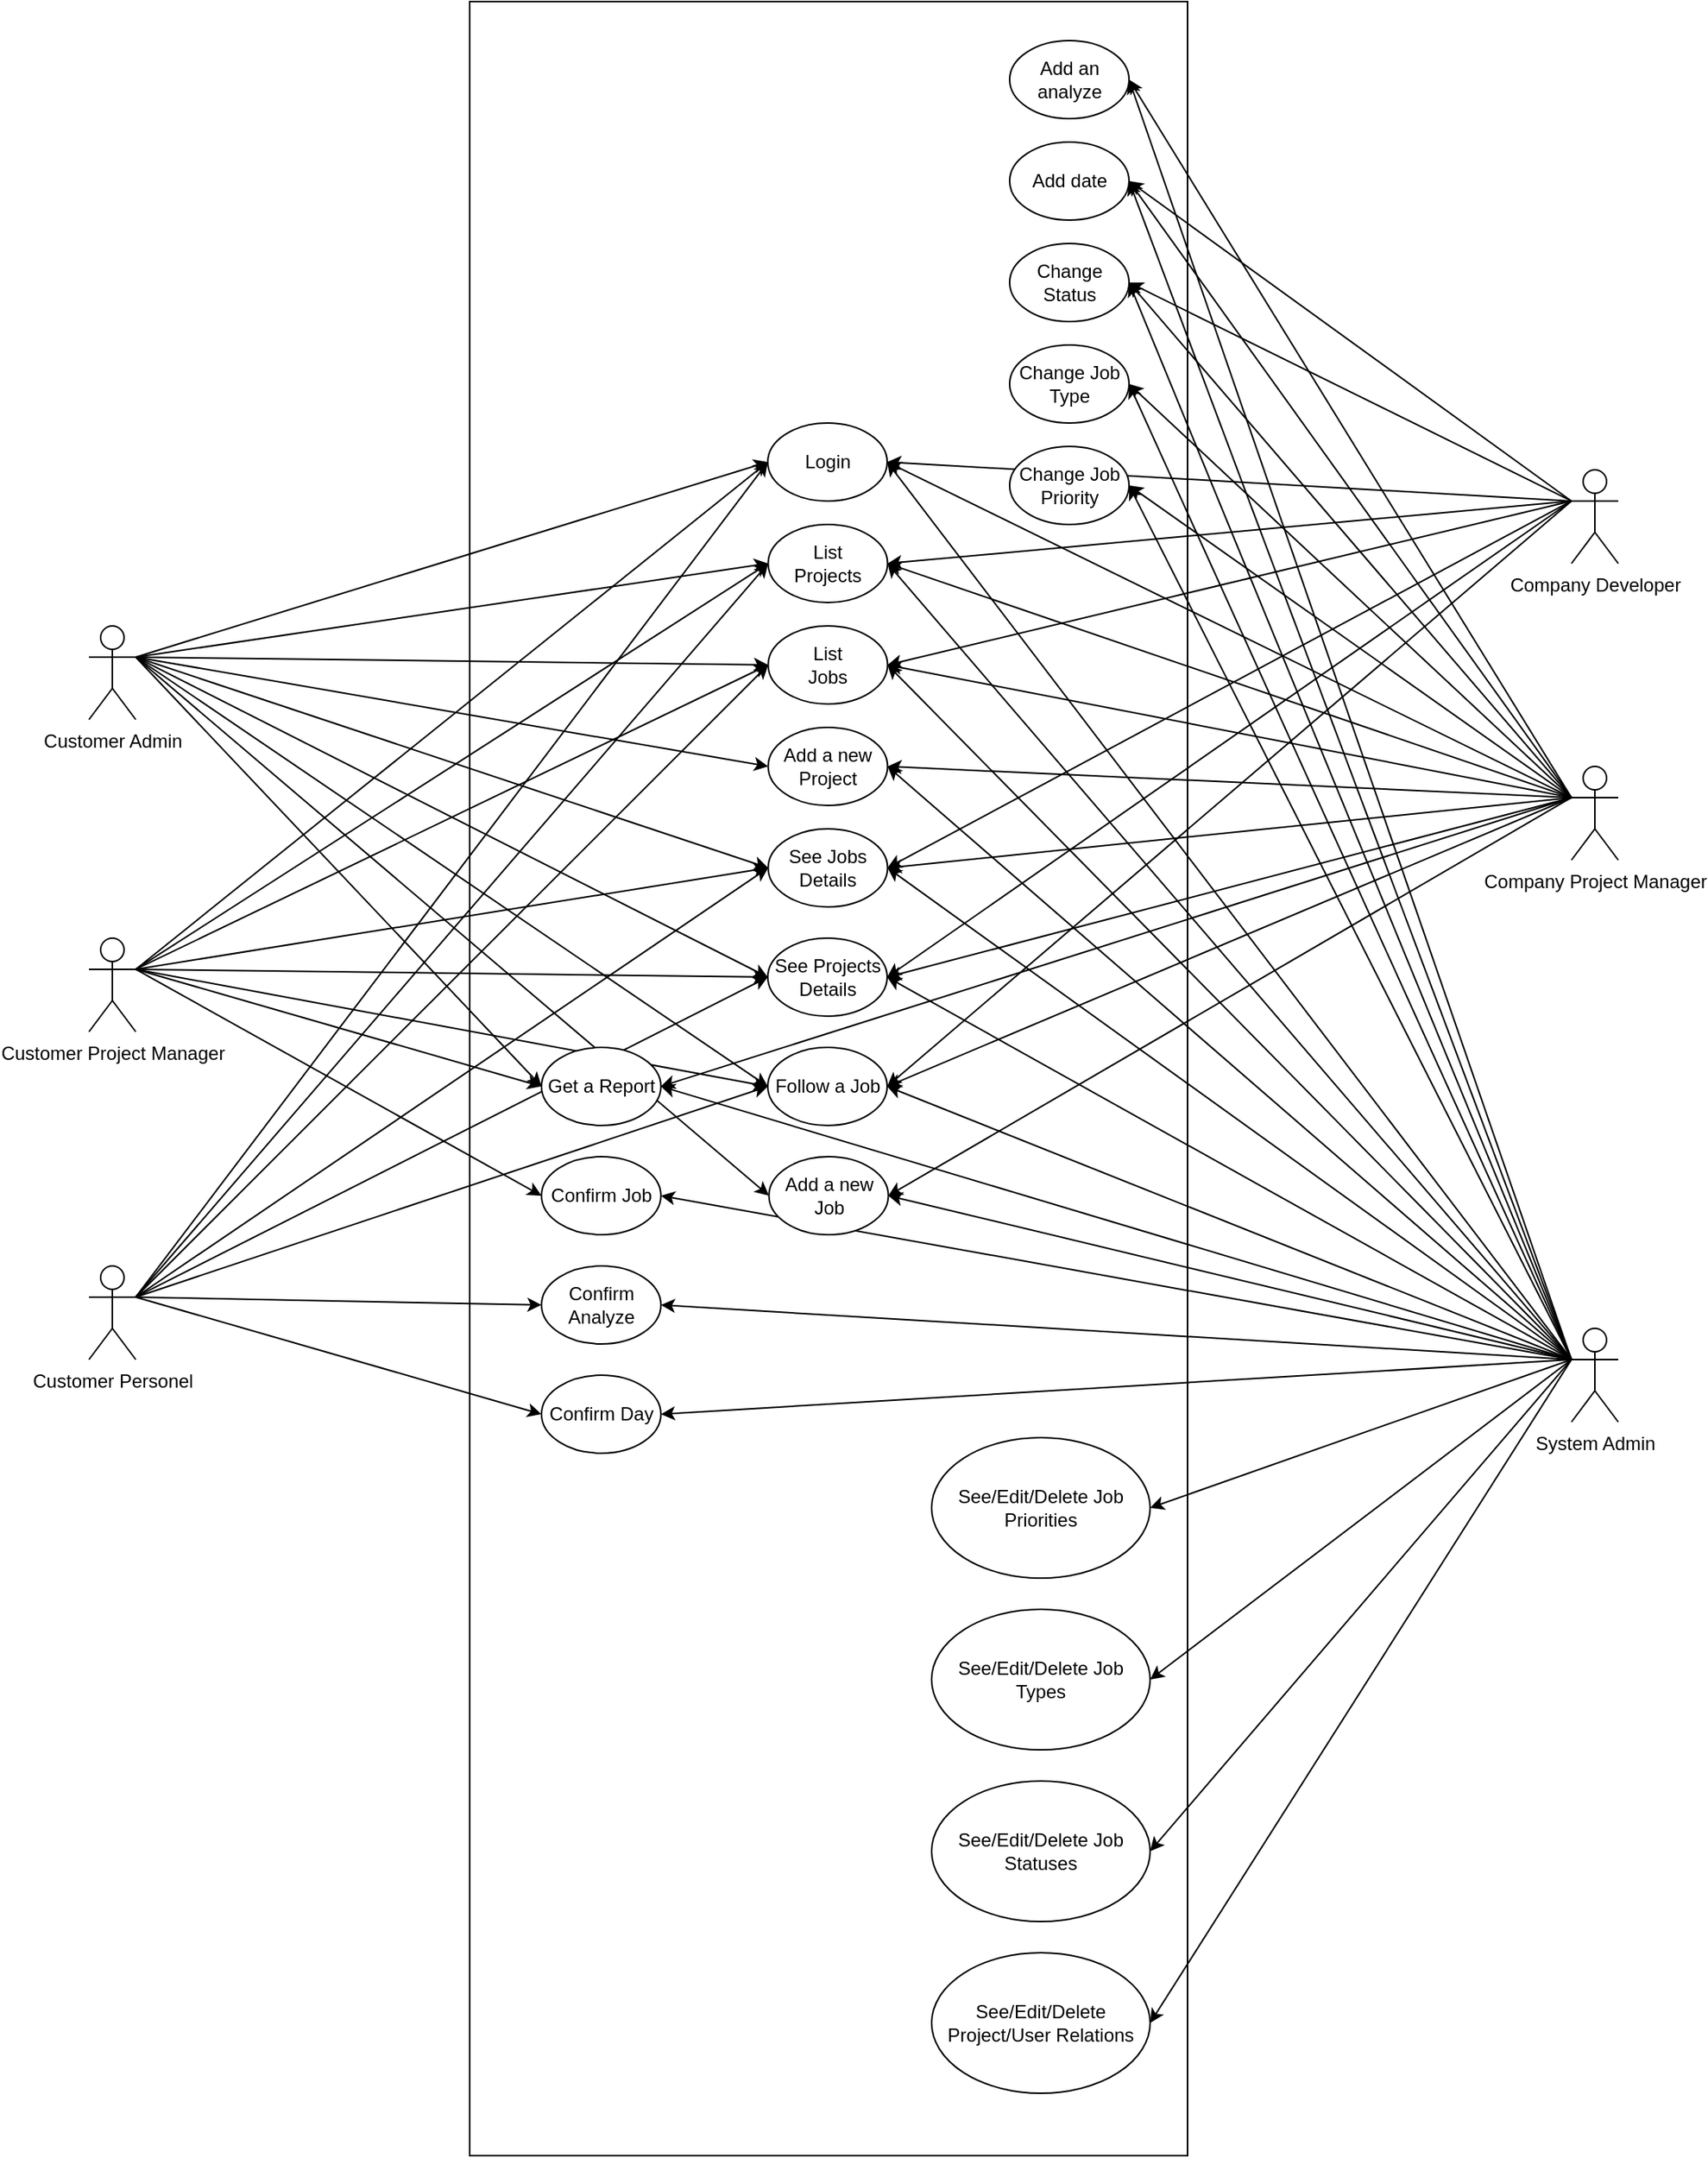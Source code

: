 <mxfile version="20.5.3" type="github">
  <diagram id="w45ohGnBDy_Xerp7tvFx" name="Sayfa -1">
    <mxGraphModel dx="3197" dy="1457" grid="1" gridSize="10" guides="1" tooltips="1" connect="1" arrows="1" fold="1" page="1" pageScale="1" pageWidth="827" pageHeight="1169" math="0" shadow="0">
      <root>
        <mxCell id="0" />
        <mxCell id="1" parent="0" />
        <mxCell id="-uSJNEWJtSA9gPbqnGtd-9" value="" style="rounded=0;whiteSpace=wrap;html=1;" vertex="1" parent="1">
          <mxGeometry x="184" y="110" width="460" height="1380" as="geometry" />
        </mxCell>
        <mxCell id="-uSJNEWJtSA9gPbqnGtd-86" style="edgeStyle=none;shape=connector;rounded=0;orthogonalLoop=1;jettySize=auto;html=1;exitX=1;exitY=0.333;exitDx=0;exitDy=0;exitPerimeter=0;entryX=0;entryY=0.5;entryDx=0;entryDy=0;labelBackgroundColor=default;strokeColor=default;fontFamily=Helvetica;fontSize=11;fontColor=default;endArrow=classic;" edge="1" parent="1" source="-uSJNEWJtSA9gPbqnGtd-1" target="-uSJNEWJtSA9gPbqnGtd-18">
          <mxGeometry relative="1" as="geometry" />
        </mxCell>
        <mxCell id="-uSJNEWJtSA9gPbqnGtd-87" style="edgeStyle=none;shape=connector;rounded=0;orthogonalLoop=1;jettySize=auto;html=1;exitX=1;exitY=0.333;exitDx=0;exitDy=0;exitPerimeter=0;entryX=0;entryY=0.5;entryDx=0;entryDy=0;labelBackgroundColor=default;strokeColor=default;fontFamily=Helvetica;fontSize=11;fontColor=default;endArrow=classic;" edge="1" parent="1" source="-uSJNEWJtSA9gPbqnGtd-1" target="-uSJNEWJtSA9gPbqnGtd-19">
          <mxGeometry relative="1" as="geometry" />
        </mxCell>
        <mxCell id="-uSJNEWJtSA9gPbqnGtd-88" style="edgeStyle=none;shape=connector;rounded=0;orthogonalLoop=1;jettySize=auto;html=1;exitX=1;exitY=0.333;exitDx=0;exitDy=0;exitPerimeter=0;entryX=0;entryY=0.5;entryDx=0;entryDy=0;labelBackgroundColor=default;strokeColor=default;fontFamily=Helvetica;fontSize=11;fontColor=default;endArrow=classic;" edge="1" parent="1" source="-uSJNEWJtSA9gPbqnGtd-1" target="-uSJNEWJtSA9gPbqnGtd-10">
          <mxGeometry relative="1" as="geometry" />
        </mxCell>
        <mxCell id="-uSJNEWJtSA9gPbqnGtd-89" style="edgeStyle=none;shape=connector;rounded=0;orthogonalLoop=1;jettySize=auto;html=1;exitX=1;exitY=0.333;exitDx=0;exitDy=0;exitPerimeter=0;entryX=0;entryY=0.5;entryDx=0;entryDy=0;labelBackgroundColor=default;strokeColor=default;fontFamily=Helvetica;fontSize=11;fontColor=default;endArrow=classic;" edge="1" parent="1" source="-uSJNEWJtSA9gPbqnGtd-1" target="-uSJNEWJtSA9gPbqnGtd-11">
          <mxGeometry relative="1" as="geometry" />
        </mxCell>
        <mxCell id="-uSJNEWJtSA9gPbqnGtd-90" style="edgeStyle=none;shape=connector;rounded=0;orthogonalLoop=1;jettySize=auto;html=1;exitX=1;exitY=0.333;exitDx=0;exitDy=0;exitPerimeter=0;entryX=0;entryY=0.5;entryDx=0;entryDy=0;labelBackgroundColor=default;strokeColor=default;fontFamily=Helvetica;fontSize=11;fontColor=default;endArrow=classic;" edge="1" parent="1" source="-uSJNEWJtSA9gPbqnGtd-1" target="-uSJNEWJtSA9gPbqnGtd-12">
          <mxGeometry relative="1" as="geometry" />
        </mxCell>
        <mxCell id="-uSJNEWJtSA9gPbqnGtd-91" style="edgeStyle=none;shape=connector;rounded=0;orthogonalLoop=1;jettySize=auto;html=1;exitX=1;exitY=0.333;exitDx=0;exitDy=0;exitPerimeter=0;entryX=0;entryY=0.5;entryDx=0;entryDy=0;labelBackgroundColor=default;strokeColor=default;fontFamily=Helvetica;fontSize=11;fontColor=default;endArrow=classic;" edge="1" parent="1" source="-uSJNEWJtSA9gPbqnGtd-1" target="-uSJNEWJtSA9gPbqnGtd-16">
          <mxGeometry relative="1" as="geometry" />
        </mxCell>
        <mxCell id="-uSJNEWJtSA9gPbqnGtd-92" style="edgeStyle=none;shape=connector;rounded=0;orthogonalLoop=1;jettySize=auto;html=1;exitX=1;exitY=0.333;exitDx=0;exitDy=0;exitPerimeter=0;entryX=0;entryY=0.5;entryDx=0;entryDy=0;labelBackgroundColor=default;strokeColor=default;fontFamily=Helvetica;fontSize=11;fontColor=default;endArrow=classic;" edge="1" parent="1" source="-uSJNEWJtSA9gPbqnGtd-1" target="-uSJNEWJtSA9gPbqnGtd-23">
          <mxGeometry relative="1" as="geometry" />
        </mxCell>
        <mxCell id="-uSJNEWJtSA9gPbqnGtd-93" style="edgeStyle=none;shape=connector;rounded=0;orthogonalLoop=1;jettySize=auto;html=1;exitX=1;exitY=0.333;exitDx=0;exitDy=0;exitPerimeter=0;entryX=0;entryY=0.5;entryDx=0;entryDy=0;labelBackgroundColor=default;strokeColor=default;fontFamily=Helvetica;fontSize=11;fontColor=default;endArrow=classic;" edge="1" parent="1" source="-uSJNEWJtSA9gPbqnGtd-1" target="-uSJNEWJtSA9gPbqnGtd-26">
          <mxGeometry relative="1" as="geometry" />
        </mxCell>
        <mxCell id="-uSJNEWJtSA9gPbqnGtd-1" value="Customer Personel" style="shape=umlActor;verticalLabelPosition=bottom;verticalAlign=top;html=1;outlineConnect=0;" vertex="1" parent="1">
          <mxGeometry x="-60" y="920" width="30" height="60" as="geometry" />
        </mxCell>
        <mxCell id="-uSJNEWJtSA9gPbqnGtd-78" style="edgeStyle=none;shape=connector;rounded=0;orthogonalLoop=1;jettySize=auto;html=1;exitX=1;exitY=0.333;exitDx=0;exitDy=0;exitPerimeter=0;entryX=0;entryY=0.5;entryDx=0;entryDy=0;labelBackgroundColor=default;strokeColor=default;fontFamily=Helvetica;fontSize=11;fontColor=default;endArrow=classic;" edge="1" parent="1" source="-uSJNEWJtSA9gPbqnGtd-2" target="-uSJNEWJtSA9gPbqnGtd-24">
          <mxGeometry relative="1" as="geometry" />
        </mxCell>
        <mxCell id="-uSJNEWJtSA9gPbqnGtd-79" style="edgeStyle=none;shape=connector;rounded=0;orthogonalLoop=1;jettySize=auto;html=1;exitX=1;exitY=0.333;exitDx=0;exitDy=0;exitPerimeter=0;entryX=0;entryY=0.5;entryDx=0;entryDy=0;labelBackgroundColor=default;strokeColor=default;fontFamily=Helvetica;fontSize=11;fontColor=default;endArrow=classic;" edge="1" parent="1" source="-uSJNEWJtSA9gPbqnGtd-2" target="-uSJNEWJtSA9gPbqnGtd-17">
          <mxGeometry relative="1" as="geometry" />
        </mxCell>
        <mxCell id="-uSJNEWJtSA9gPbqnGtd-80" style="edgeStyle=none;shape=connector;rounded=0;orthogonalLoop=1;jettySize=auto;html=1;exitX=1;exitY=0.333;exitDx=0;exitDy=0;exitPerimeter=0;entryX=0;entryY=0.5;entryDx=0;entryDy=0;labelBackgroundColor=default;strokeColor=default;fontFamily=Helvetica;fontSize=11;fontColor=default;endArrow=classic;" edge="1" parent="1" source="-uSJNEWJtSA9gPbqnGtd-2" target="-uSJNEWJtSA9gPbqnGtd-10">
          <mxGeometry relative="1" as="geometry" />
        </mxCell>
        <mxCell id="-uSJNEWJtSA9gPbqnGtd-81" style="edgeStyle=none;shape=connector;rounded=0;orthogonalLoop=1;jettySize=auto;html=1;exitX=1;exitY=0.333;exitDx=0;exitDy=0;exitPerimeter=0;entryX=0;entryY=0.5;entryDx=0;entryDy=0;labelBackgroundColor=default;strokeColor=default;fontFamily=Helvetica;fontSize=11;fontColor=default;endArrow=classic;" edge="1" parent="1" source="-uSJNEWJtSA9gPbqnGtd-2" target="-uSJNEWJtSA9gPbqnGtd-11">
          <mxGeometry relative="1" as="geometry" />
        </mxCell>
        <mxCell id="-uSJNEWJtSA9gPbqnGtd-82" style="edgeStyle=none;shape=connector;rounded=0;orthogonalLoop=1;jettySize=auto;html=1;exitX=1;exitY=0.333;exitDx=0;exitDy=0;exitPerimeter=0;entryX=0;entryY=0.5;entryDx=0;entryDy=0;labelBackgroundColor=default;strokeColor=default;fontFamily=Helvetica;fontSize=11;fontColor=default;endArrow=classic;" edge="1" parent="1" source="-uSJNEWJtSA9gPbqnGtd-2" target="-uSJNEWJtSA9gPbqnGtd-12">
          <mxGeometry relative="1" as="geometry" />
        </mxCell>
        <mxCell id="-uSJNEWJtSA9gPbqnGtd-83" style="edgeStyle=none;shape=connector;rounded=0;orthogonalLoop=1;jettySize=auto;html=1;exitX=1;exitY=0.333;exitDx=0;exitDy=0;exitPerimeter=0;entryX=0;entryY=0.5;entryDx=0;entryDy=0;labelBackgroundColor=default;strokeColor=default;fontFamily=Helvetica;fontSize=11;fontColor=default;endArrow=classic;" edge="1" parent="1" source="-uSJNEWJtSA9gPbqnGtd-2" target="-uSJNEWJtSA9gPbqnGtd-16">
          <mxGeometry relative="1" as="geometry" />
        </mxCell>
        <mxCell id="-uSJNEWJtSA9gPbqnGtd-84" style="edgeStyle=none;shape=connector;rounded=0;orthogonalLoop=1;jettySize=auto;html=1;exitX=1;exitY=0.333;exitDx=0;exitDy=0;exitPerimeter=0;entryX=0;entryY=0.5;entryDx=0;entryDy=0;labelBackgroundColor=default;strokeColor=default;fontFamily=Helvetica;fontSize=11;fontColor=default;endArrow=classic;" edge="1" parent="1" source="-uSJNEWJtSA9gPbqnGtd-2" target="-uSJNEWJtSA9gPbqnGtd-23">
          <mxGeometry relative="1" as="geometry" />
        </mxCell>
        <mxCell id="-uSJNEWJtSA9gPbqnGtd-85" style="edgeStyle=none;shape=connector;rounded=0;orthogonalLoop=1;jettySize=auto;html=1;exitX=1;exitY=0.333;exitDx=0;exitDy=0;exitPerimeter=0;entryX=0;entryY=0.5;entryDx=0;entryDy=0;labelBackgroundColor=default;strokeColor=default;fontFamily=Helvetica;fontSize=11;fontColor=default;endArrow=classic;" edge="1" parent="1" source="-uSJNEWJtSA9gPbqnGtd-2" target="-uSJNEWJtSA9gPbqnGtd-26">
          <mxGeometry relative="1" as="geometry" />
        </mxCell>
        <mxCell id="-uSJNEWJtSA9gPbqnGtd-2" value="Customer Project Manager" style="shape=umlActor;verticalLabelPosition=bottom;verticalAlign=top;html=1;outlineConnect=0;" vertex="1" parent="1">
          <mxGeometry x="-60" y="710" width="30" height="60" as="geometry" />
        </mxCell>
        <mxCell id="-uSJNEWJtSA9gPbqnGtd-68" style="edgeStyle=none;shape=connector;rounded=0;orthogonalLoop=1;jettySize=auto;html=1;exitX=1;exitY=0.333;exitDx=0;exitDy=0;exitPerimeter=0;entryX=0;entryY=0.5;entryDx=0;entryDy=0;labelBackgroundColor=default;strokeColor=default;fontFamily=Helvetica;fontSize=11;fontColor=default;endArrow=classic;" edge="1" parent="1" source="-uSJNEWJtSA9gPbqnGtd-3" target="-uSJNEWJtSA9gPbqnGtd-65">
          <mxGeometry relative="1" as="geometry" />
        </mxCell>
        <mxCell id="-uSJNEWJtSA9gPbqnGtd-69" style="edgeStyle=none;shape=connector;rounded=0;orthogonalLoop=1;jettySize=auto;html=1;exitX=1;exitY=0.333;exitDx=0;exitDy=0;exitPerimeter=0;entryX=0;entryY=0.5;entryDx=0;entryDy=0;labelBackgroundColor=default;strokeColor=default;fontFamily=Helvetica;fontSize=11;fontColor=default;endArrow=classic;" edge="1" parent="1" source="-uSJNEWJtSA9gPbqnGtd-3" target="-uSJNEWJtSA9gPbqnGtd-26">
          <mxGeometry relative="1" as="geometry" />
        </mxCell>
        <mxCell id="-uSJNEWJtSA9gPbqnGtd-70" style="edgeStyle=none;shape=connector;rounded=0;orthogonalLoop=1;jettySize=auto;html=1;exitX=1;exitY=0.333;exitDx=0;exitDy=0;exitPerimeter=0;entryX=0;entryY=0.5;entryDx=0;entryDy=0;labelBackgroundColor=default;strokeColor=default;fontFamily=Helvetica;fontSize=11;fontColor=default;endArrow=classic;" edge="1" parent="1" source="-uSJNEWJtSA9gPbqnGtd-3" target="-uSJNEWJtSA9gPbqnGtd-23">
          <mxGeometry relative="1" as="geometry" />
        </mxCell>
        <mxCell id="-uSJNEWJtSA9gPbqnGtd-71" style="edgeStyle=none;shape=connector;rounded=0;orthogonalLoop=1;jettySize=auto;html=1;exitX=1;exitY=0.333;exitDx=0;exitDy=0;exitPerimeter=0;entryX=0;entryY=0.5;entryDx=0;entryDy=0;labelBackgroundColor=default;strokeColor=default;fontFamily=Helvetica;fontSize=11;fontColor=default;endArrow=classic;" edge="1" parent="1" source="-uSJNEWJtSA9gPbqnGtd-3" target="-uSJNEWJtSA9gPbqnGtd-16">
          <mxGeometry relative="1" as="geometry" />
        </mxCell>
        <mxCell id="-uSJNEWJtSA9gPbqnGtd-72" style="edgeStyle=none;shape=connector;rounded=0;orthogonalLoop=1;jettySize=auto;html=1;exitX=1;exitY=0.333;exitDx=0;exitDy=0;exitPerimeter=0;entryX=0;entryY=0.5;entryDx=0;entryDy=0;labelBackgroundColor=default;strokeColor=default;fontFamily=Helvetica;fontSize=11;fontColor=default;endArrow=classic;" edge="1" parent="1" source="-uSJNEWJtSA9gPbqnGtd-3" target="-uSJNEWJtSA9gPbqnGtd-13">
          <mxGeometry relative="1" as="geometry" />
        </mxCell>
        <mxCell id="-uSJNEWJtSA9gPbqnGtd-73" style="edgeStyle=none;shape=connector;rounded=0;orthogonalLoop=1;jettySize=auto;html=1;exitX=1;exitY=0.333;exitDx=0;exitDy=0;exitPerimeter=0;entryX=0;entryY=0.5;entryDx=0;entryDy=0;labelBackgroundColor=default;strokeColor=default;fontFamily=Helvetica;fontSize=11;fontColor=default;endArrow=classic;" edge="1" parent="1" source="-uSJNEWJtSA9gPbqnGtd-3" target="-uSJNEWJtSA9gPbqnGtd-12">
          <mxGeometry relative="1" as="geometry" />
        </mxCell>
        <mxCell id="-uSJNEWJtSA9gPbqnGtd-74" style="edgeStyle=none;shape=connector;rounded=0;orthogonalLoop=1;jettySize=auto;html=1;exitX=1;exitY=0.333;exitDx=0;exitDy=0;exitPerimeter=0;entryX=0;entryY=0.5;entryDx=0;entryDy=0;labelBackgroundColor=default;strokeColor=default;fontFamily=Helvetica;fontSize=11;fontColor=default;endArrow=classic;" edge="1" parent="1" source="-uSJNEWJtSA9gPbqnGtd-3" target="-uSJNEWJtSA9gPbqnGtd-11">
          <mxGeometry relative="1" as="geometry" />
        </mxCell>
        <mxCell id="-uSJNEWJtSA9gPbqnGtd-75" style="edgeStyle=none;shape=connector;rounded=0;orthogonalLoop=1;jettySize=auto;html=1;exitX=1;exitY=0.333;exitDx=0;exitDy=0;exitPerimeter=0;entryX=0;entryY=0.5;entryDx=0;entryDy=0;labelBackgroundColor=default;strokeColor=default;fontFamily=Helvetica;fontSize=11;fontColor=default;endArrow=classic;" edge="1" parent="1" source="-uSJNEWJtSA9gPbqnGtd-3" target="-uSJNEWJtSA9gPbqnGtd-10">
          <mxGeometry relative="1" as="geometry" />
        </mxCell>
        <mxCell id="-uSJNEWJtSA9gPbqnGtd-76" style="edgeStyle=none;shape=connector;rounded=0;orthogonalLoop=1;jettySize=auto;html=1;exitX=1;exitY=0.333;exitDx=0;exitDy=0;exitPerimeter=0;entryX=0;entryY=0.5;entryDx=0;entryDy=0;labelBackgroundColor=default;strokeColor=default;fontFamily=Helvetica;fontSize=11;fontColor=default;endArrow=classic;" edge="1" parent="1" source="-uSJNEWJtSA9gPbqnGtd-3" target="-uSJNEWJtSA9gPbqnGtd-24">
          <mxGeometry relative="1" as="geometry" />
        </mxCell>
        <mxCell id="-uSJNEWJtSA9gPbqnGtd-3" value="Customer Admin" style="shape=umlActor;verticalLabelPosition=bottom;verticalAlign=top;html=1;outlineConnect=0;" vertex="1" parent="1">
          <mxGeometry x="-60" y="510" width="30" height="60" as="geometry" />
        </mxCell>
        <mxCell id="-uSJNEWJtSA9gPbqnGtd-59" style="edgeStyle=none;shape=connector;rounded=0;orthogonalLoop=1;jettySize=auto;html=1;exitX=0;exitY=0.333;exitDx=0;exitDy=0;exitPerimeter=0;entryX=1;entryY=0.5;entryDx=0;entryDy=0;labelBackgroundColor=default;strokeColor=default;fontFamily=Helvetica;fontSize=11;fontColor=default;endArrow=classic;" edge="1" parent="1" source="-uSJNEWJtSA9gPbqnGtd-4" target="-uSJNEWJtSA9gPbqnGtd-10">
          <mxGeometry relative="1" as="geometry" />
        </mxCell>
        <mxCell id="-uSJNEWJtSA9gPbqnGtd-60" style="edgeStyle=none;shape=connector;rounded=0;orthogonalLoop=1;jettySize=auto;html=1;exitX=0;exitY=0.333;exitDx=0;exitDy=0;exitPerimeter=0;entryX=1;entryY=0.5;entryDx=0;entryDy=0;labelBackgroundColor=default;strokeColor=default;fontFamily=Helvetica;fontSize=11;fontColor=default;endArrow=classic;" edge="1" parent="1" source="-uSJNEWJtSA9gPbqnGtd-4" target="-uSJNEWJtSA9gPbqnGtd-11">
          <mxGeometry relative="1" as="geometry" />
        </mxCell>
        <mxCell id="-uSJNEWJtSA9gPbqnGtd-61" style="edgeStyle=none;shape=connector;rounded=0;orthogonalLoop=1;jettySize=auto;html=1;exitX=0;exitY=0.333;exitDx=0;exitDy=0;exitPerimeter=0;entryX=1;entryY=0.5;entryDx=0;entryDy=0;labelBackgroundColor=default;strokeColor=default;fontFamily=Helvetica;fontSize=11;fontColor=default;endArrow=classic;" edge="1" parent="1" source="-uSJNEWJtSA9gPbqnGtd-4" target="-uSJNEWJtSA9gPbqnGtd-12">
          <mxGeometry relative="1" as="geometry" />
        </mxCell>
        <mxCell id="-uSJNEWJtSA9gPbqnGtd-62" style="edgeStyle=none;shape=connector;rounded=0;orthogonalLoop=1;jettySize=auto;html=1;exitX=0;exitY=0.333;exitDx=0;exitDy=0;exitPerimeter=0;entryX=1;entryY=0.5;entryDx=0;entryDy=0;labelBackgroundColor=default;strokeColor=default;fontFamily=Helvetica;fontSize=11;fontColor=default;endArrow=classic;" edge="1" parent="1" source="-uSJNEWJtSA9gPbqnGtd-4" target="-uSJNEWJtSA9gPbqnGtd-16">
          <mxGeometry relative="1" as="geometry" />
        </mxCell>
        <mxCell id="-uSJNEWJtSA9gPbqnGtd-63" style="edgeStyle=none;shape=connector;rounded=0;orthogonalLoop=1;jettySize=auto;html=1;exitX=0;exitY=0.333;exitDx=0;exitDy=0;exitPerimeter=0;entryX=1;entryY=0.5;entryDx=0;entryDy=0;labelBackgroundColor=default;strokeColor=default;fontFamily=Helvetica;fontSize=11;fontColor=default;endArrow=classic;" edge="1" parent="1" source="-uSJNEWJtSA9gPbqnGtd-4" target="-uSJNEWJtSA9gPbqnGtd-23">
          <mxGeometry relative="1" as="geometry" />
        </mxCell>
        <mxCell id="-uSJNEWJtSA9gPbqnGtd-64" style="edgeStyle=none;shape=connector;rounded=0;orthogonalLoop=1;jettySize=auto;html=1;exitX=0;exitY=0.333;exitDx=0;exitDy=0;exitPerimeter=0;entryX=1;entryY=0.5;entryDx=0;entryDy=0;labelBackgroundColor=default;strokeColor=default;fontFamily=Helvetica;fontSize=11;fontColor=default;endArrow=classic;" edge="1" parent="1" source="-uSJNEWJtSA9gPbqnGtd-4" target="-uSJNEWJtSA9gPbqnGtd-26">
          <mxGeometry relative="1" as="geometry" />
        </mxCell>
        <mxCell id="-uSJNEWJtSA9gPbqnGtd-4" value="Company Developer" style="shape=umlActor;verticalLabelPosition=bottom;verticalAlign=top;html=1;outlineConnect=0;" vertex="1" parent="1">
          <mxGeometry x="890" y="410" width="30" height="60" as="geometry" />
        </mxCell>
        <mxCell id="-uSJNEWJtSA9gPbqnGtd-45" style="edgeStyle=none;shape=connector;rounded=0;orthogonalLoop=1;jettySize=auto;html=1;exitX=0;exitY=0.333;exitDx=0;exitDy=0;exitPerimeter=0;entryX=1;entryY=0.5;entryDx=0;entryDy=0;labelBackgroundColor=default;strokeColor=default;fontFamily=Helvetica;fontSize=11;fontColor=default;endArrow=classic;" edge="1" parent="1" source="-uSJNEWJtSA9gPbqnGtd-5" target="-uSJNEWJtSA9gPbqnGtd-10">
          <mxGeometry relative="1" as="geometry" />
        </mxCell>
        <mxCell id="-uSJNEWJtSA9gPbqnGtd-46" style="edgeStyle=none;shape=connector;rounded=0;orthogonalLoop=1;jettySize=auto;html=1;exitX=0;exitY=0.333;exitDx=0;exitDy=0;exitPerimeter=0;entryX=1;entryY=0.5;entryDx=0;entryDy=0;labelBackgroundColor=default;strokeColor=default;fontFamily=Helvetica;fontSize=11;fontColor=default;endArrow=classic;" edge="1" parent="1" source="-uSJNEWJtSA9gPbqnGtd-5" target="-uSJNEWJtSA9gPbqnGtd-11">
          <mxGeometry relative="1" as="geometry" />
        </mxCell>
        <mxCell id="-uSJNEWJtSA9gPbqnGtd-47" style="edgeStyle=none;shape=connector;rounded=0;orthogonalLoop=1;jettySize=auto;html=1;exitX=0;exitY=0.333;exitDx=0;exitDy=0;exitPerimeter=0;entryX=1;entryY=0.5;entryDx=0;entryDy=0;labelBackgroundColor=default;strokeColor=default;fontFamily=Helvetica;fontSize=11;fontColor=default;endArrow=classic;" edge="1" parent="1" source="-uSJNEWJtSA9gPbqnGtd-5" target="-uSJNEWJtSA9gPbqnGtd-12">
          <mxGeometry relative="1" as="geometry" />
        </mxCell>
        <mxCell id="-uSJNEWJtSA9gPbqnGtd-48" style="edgeStyle=none;shape=connector;rounded=0;orthogonalLoop=1;jettySize=auto;html=1;exitX=0;exitY=0.333;exitDx=0;exitDy=0;exitPerimeter=0;entryX=1;entryY=0.5;entryDx=0;entryDy=0;labelBackgroundColor=default;strokeColor=default;fontFamily=Helvetica;fontSize=11;fontColor=default;endArrow=classic;" edge="1" parent="1" source="-uSJNEWJtSA9gPbqnGtd-5" target="-uSJNEWJtSA9gPbqnGtd-13">
          <mxGeometry relative="1" as="geometry" />
        </mxCell>
        <mxCell id="-uSJNEWJtSA9gPbqnGtd-49" style="edgeStyle=none;shape=connector;rounded=0;orthogonalLoop=1;jettySize=auto;html=1;exitX=0;exitY=0.333;exitDx=0;exitDy=0;exitPerimeter=0;entryX=1;entryY=0.5;entryDx=0;entryDy=0;labelBackgroundColor=default;strokeColor=default;fontFamily=Helvetica;fontSize=11;fontColor=default;endArrow=classic;" edge="1" parent="1" source="-uSJNEWJtSA9gPbqnGtd-5" target="-uSJNEWJtSA9gPbqnGtd-16">
          <mxGeometry relative="1" as="geometry" />
        </mxCell>
        <mxCell id="-uSJNEWJtSA9gPbqnGtd-50" style="edgeStyle=none;shape=connector;rounded=0;orthogonalLoop=1;jettySize=auto;html=1;exitX=0;exitY=0.333;exitDx=0;exitDy=0;exitPerimeter=0;entryX=1;entryY=0.5;entryDx=0;entryDy=0;labelBackgroundColor=default;strokeColor=default;fontFamily=Helvetica;fontSize=11;fontColor=default;endArrow=classic;" edge="1" parent="1" source="-uSJNEWJtSA9gPbqnGtd-5" target="-uSJNEWJtSA9gPbqnGtd-23">
          <mxGeometry relative="1" as="geometry" />
        </mxCell>
        <mxCell id="-uSJNEWJtSA9gPbqnGtd-51" style="edgeStyle=none;shape=connector;rounded=0;orthogonalLoop=1;jettySize=auto;html=1;exitX=0;exitY=0.333;exitDx=0;exitDy=0;exitPerimeter=0;entryX=1;entryY=0.5;entryDx=0;entryDy=0;labelBackgroundColor=default;strokeColor=default;fontFamily=Helvetica;fontSize=11;fontColor=default;endArrow=classic;" edge="1" parent="1" source="-uSJNEWJtSA9gPbqnGtd-5" target="-uSJNEWJtSA9gPbqnGtd-26">
          <mxGeometry relative="1" as="geometry" />
        </mxCell>
        <mxCell id="-uSJNEWJtSA9gPbqnGtd-52" style="edgeStyle=none;shape=connector;rounded=0;orthogonalLoop=1;jettySize=auto;html=1;exitX=0;exitY=0.333;exitDx=0;exitDy=0;exitPerimeter=0;entryX=1;entryY=0.5;entryDx=0;entryDy=0;labelBackgroundColor=default;strokeColor=default;fontFamily=Helvetica;fontSize=11;fontColor=default;endArrow=classic;" edge="1" parent="1" source="-uSJNEWJtSA9gPbqnGtd-5" target="-uSJNEWJtSA9gPbqnGtd-25">
          <mxGeometry relative="1" as="geometry" />
        </mxCell>
        <mxCell id="-uSJNEWJtSA9gPbqnGtd-53" style="edgeStyle=none;shape=connector;rounded=0;orthogonalLoop=1;jettySize=auto;html=1;exitX=0;exitY=0.333;exitDx=0;exitDy=0;exitPerimeter=0;entryX=1;entryY=0.5;entryDx=0;entryDy=0;labelBackgroundColor=default;strokeColor=default;fontFamily=Helvetica;fontSize=11;fontColor=default;endArrow=classic;" edge="1" parent="1" source="-uSJNEWJtSA9gPbqnGtd-5" target="-uSJNEWJtSA9gPbqnGtd-22">
          <mxGeometry relative="1" as="geometry" />
        </mxCell>
        <mxCell id="-uSJNEWJtSA9gPbqnGtd-54" style="edgeStyle=none;shape=connector;rounded=0;orthogonalLoop=1;jettySize=auto;html=1;exitX=0;exitY=0.333;exitDx=0;exitDy=0;exitPerimeter=0;entryX=1;entryY=0.5;entryDx=0;entryDy=0;labelBackgroundColor=default;strokeColor=default;fontFamily=Helvetica;fontSize=11;fontColor=default;endArrow=classic;" edge="1" parent="1" source="-uSJNEWJtSA9gPbqnGtd-5" target="-uSJNEWJtSA9gPbqnGtd-21">
          <mxGeometry relative="1" as="geometry" />
        </mxCell>
        <mxCell id="-uSJNEWJtSA9gPbqnGtd-55" style="edgeStyle=none;shape=connector;rounded=0;orthogonalLoop=1;jettySize=auto;html=1;exitX=0;exitY=0.333;exitDx=0;exitDy=0;exitPerimeter=0;entryX=1;entryY=0.5;entryDx=0;entryDy=0;labelBackgroundColor=default;strokeColor=default;fontFamily=Helvetica;fontSize=11;fontColor=default;endArrow=classic;" edge="1" parent="1" source="-uSJNEWJtSA9gPbqnGtd-5" target="-uSJNEWJtSA9gPbqnGtd-20">
          <mxGeometry relative="1" as="geometry" />
        </mxCell>
        <mxCell id="-uSJNEWJtSA9gPbqnGtd-56" style="edgeStyle=none;shape=connector;rounded=0;orthogonalLoop=1;jettySize=auto;html=1;exitX=0;exitY=0.333;exitDx=0;exitDy=0;exitPerimeter=0;entryX=1;entryY=0.5;entryDx=0;entryDy=0;labelBackgroundColor=default;strokeColor=default;fontFamily=Helvetica;fontSize=11;fontColor=default;endArrow=classic;" edge="1" parent="1" source="-uSJNEWJtSA9gPbqnGtd-5" target="-uSJNEWJtSA9gPbqnGtd-14">
          <mxGeometry relative="1" as="geometry" />
        </mxCell>
        <mxCell id="-uSJNEWJtSA9gPbqnGtd-67" style="edgeStyle=none;shape=connector;rounded=0;orthogonalLoop=1;jettySize=auto;html=1;exitX=0;exitY=0.333;exitDx=0;exitDy=0;exitPerimeter=0;entryX=1;entryY=0.5;entryDx=0;entryDy=0;labelBackgroundColor=default;strokeColor=default;fontFamily=Helvetica;fontSize=11;fontColor=default;endArrow=classic;" edge="1" parent="1" source="-uSJNEWJtSA9gPbqnGtd-5" target="-uSJNEWJtSA9gPbqnGtd-65">
          <mxGeometry relative="1" as="geometry" />
        </mxCell>
        <mxCell id="-uSJNEWJtSA9gPbqnGtd-77" style="edgeStyle=none;shape=connector;rounded=0;orthogonalLoop=1;jettySize=auto;html=1;exitX=0;exitY=0.333;exitDx=0;exitDy=0;exitPerimeter=0;entryX=1;entryY=0.5;entryDx=0;entryDy=0;labelBackgroundColor=default;strokeColor=default;fontFamily=Helvetica;fontSize=11;fontColor=default;endArrow=classic;" edge="1" parent="1" source="-uSJNEWJtSA9gPbqnGtd-5" target="-uSJNEWJtSA9gPbqnGtd-24">
          <mxGeometry relative="1" as="geometry" />
        </mxCell>
        <mxCell id="-uSJNEWJtSA9gPbqnGtd-5" value="Company Project Manager" style="shape=umlActor;verticalLabelPosition=bottom;verticalAlign=top;html=1;outlineConnect=0;" vertex="1" parent="1">
          <mxGeometry x="890" y="600" width="30" height="60" as="geometry" />
        </mxCell>
        <mxCell id="-uSJNEWJtSA9gPbqnGtd-29" style="edgeStyle=none;shape=connector;rounded=0;orthogonalLoop=1;jettySize=auto;html=1;exitX=0;exitY=0.333;exitDx=0;exitDy=0;exitPerimeter=0;entryX=1;entryY=0.5;entryDx=0;entryDy=0;labelBackgroundColor=default;strokeColor=default;fontFamily=Helvetica;fontSize=11;fontColor=default;endArrow=classic;" edge="1" parent="1" source="-uSJNEWJtSA9gPbqnGtd-6" target="-uSJNEWJtSA9gPbqnGtd-11">
          <mxGeometry relative="1" as="geometry" />
        </mxCell>
        <mxCell id="-uSJNEWJtSA9gPbqnGtd-30" style="edgeStyle=none;shape=connector;rounded=0;orthogonalLoop=1;jettySize=auto;html=1;exitX=0;exitY=0.333;exitDx=0;exitDy=0;exitPerimeter=0;entryX=1;entryY=0.5;entryDx=0;entryDy=0;labelBackgroundColor=default;strokeColor=default;fontFamily=Helvetica;fontSize=11;fontColor=default;endArrow=classic;" edge="1" parent="1" source="-uSJNEWJtSA9gPbqnGtd-6" target="-uSJNEWJtSA9gPbqnGtd-12">
          <mxGeometry relative="1" as="geometry" />
        </mxCell>
        <mxCell id="-uSJNEWJtSA9gPbqnGtd-31" style="edgeStyle=none;shape=connector;rounded=0;orthogonalLoop=1;jettySize=auto;html=1;exitX=0;exitY=0.333;exitDx=0;exitDy=0;exitPerimeter=0;entryX=1;entryY=0.5;entryDx=0;entryDy=0;labelBackgroundColor=default;strokeColor=default;fontFamily=Helvetica;fontSize=11;fontColor=default;endArrow=classic;" edge="1" parent="1" source="-uSJNEWJtSA9gPbqnGtd-6" target="-uSJNEWJtSA9gPbqnGtd-13">
          <mxGeometry relative="1" as="geometry" />
        </mxCell>
        <mxCell id="-uSJNEWJtSA9gPbqnGtd-32" style="edgeStyle=none;shape=connector;rounded=0;orthogonalLoop=1;jettySize=auto;html=1;exitX=0;exitY=0.333;exitDx=0;exitDy=0;exitPerimeter=0;entryX=1;entryY=0.5;entryDx=0;entryDy=0;labelBackgroundColor=default;strokeColor=default;fontFamily=Helvetica;fontSize=11;fontColor=default;endArrow=classic;" edge="1" parent="1" source="-uSJNEWJtSA9gPbqnGtd-6" target="-uSJNEWJtSA9gPbqnGtd-16">
          <mxGeometry relative="1" as="geometry" />
        </mxCell>
        <mxCell id="-uSJNEWJtSA9gPbqnGtd-33" style="edgeStyle=none;shape=connector;rounded=0;orthogonalLoop=1;jettySize=auto;html=1;exitX=0;exitY=0.333;exitDx=0;exitDy=0;exitPerimeter=0;entryX=1;entryY=0.5;entryDx=0;entryDy=0;labelBackgroundColor=default;strokeColor=default;fontFamily=Helvetica;fontSize=11;fontColor=default;endArrow=classic;" edge="1" parent="1" source="-uSJNEWJtSA9gPbqnGtd-6" target="-uSJNEWJtSA9gPbqnGtd-23">
          <mxGeometry relative="1" as="geometry" />
        </mxCell>
        <mxCell id="-uSJNEWJtSA9gPbqnGtd-34" style="edgeStyle=none;shape=connector;rounded=0;orthogonalLoop=1;jettySize=auto;html=1;exitX=0;exitY=0.333;exitDx=0;exitDy=0;exitPerimeter=0;entryX=1;entryY=0.5;entryDx=0;entryDy=0;labelBackgroundColor=default;strokeColor=default;fontFamily=Helvetica;fontSize=11;fontColor=default;endArrow=classic;" edge="1" parent="1" source="-uSJNEWJtSA9gPbqnGtd-6" target="-uSJNEWJtSA9gPbqnGtd-26">
          <mxGeometry relative="1" as="geometry" />
        </mxCell>
        <mxCell id="-uSJNEWJtSA9gPbqnGtd-36" style="edgeStyle=none;shape=connector;rounded=0;orthogonalLoop=1;jettySize=auto;html=1;exitX=0;exitY=0.333;exitDx=0;exitDy=0;exitPerimeter=0;entryX=1;entryY=0.5;entryDx=0;entryDy=0;labelBackgroundColor=default;strokeColor=default;fontFamily=Helvetica;fontSize=11;fontColor=default;endArrow=classic;" edge="1" parent="1" source="-uSJNEWJtSA9gPbqnGtd-6" target="-uSJNEWJtSA9gPbqnGtd-24">
          <mxGeometry relative="1" as="geometry" />
        </mxCell>
        <mxCell id="-uSJNEWJtSA9gPbqnGtd-37" style="edgeStyle=none;shape=connector;rounded=0;orthogonalLoop=1;jettySize=auto;html=1;exitX=0;exitY=0.333;exitDx=0;exitDy=0;exitPerimeter=0;entryX=1;entryY=0.5;entryDx=0;entryDy=0;labelBackgroundColor=default;strokeColor=default;fontFamily=Helvetica;fontSize=11;fontColor=default;endArrow=classic;" edge="1" parent="1" source="-uSJNEWJtSA9gPbqnGtd-6" target="-uSJNEWJtSA9gPbqnGtd-17">
          <mxGeometry relative="1" as="geometry" />
        </mxCell>
        <mxCell id="-uSJNEWJtSA9gPbqnGtd-38" style="edgeStyle=none;shape=connector;rounded=0;orthogonalLoop=1;jettySize=auto;html=1;exitX=0;exitY=0.333;exitDx=0;exitDy=0;exitPerimeter=0;entryX=1;entryY=0.5;entryDx=0;entryDy=0;labelBackgroundColor=default;strokeColor=default;fontFamily=Helvetica;fontSize=11;fontColor=default;endArrow=classic;" edge="1" parent="1" source="-uSJNEWJtSA9gPbqnGtd-6" target="-uSJNEWJtSA9gPbqnGtd-18">
          <mxGeometry relative="1" as="geometry" />
        </mxCell>
        <mxCell id="-uSJNEWJtSA9gPbqnGtd-39" style="edgeStyle=none;shape=connector;rounded=0;orthogonalLoop=1;jettySize=auto;html=1;exitX=0;exitY=0.333;exitDx=0;exitDy=0;exitPerimeter=0;entryX=1;entryY=0.5;entryDx=0;entryDy=0;labelBackgroundColor=default;strokeColor=default;fontFamily=Helvetica;fontSize=11;fontColor=default;endArrow=classic;" edge="1" parent="1" source="-uSJNEWJtSA9gPbqnGtd-6" target="-uSJNEWJtSA9gPbqnGtd-19">
          <mxGeometry relative="1" as="geometry" />
        </mxCell>
        <mxCell id="-uSJNEWJtSA9gPbqnGtd-40" style="edgeStyle=none;shape=connector;rounded=0;orthogonalLoop=1;jettySize=auto;html=1;exitX=0;exitY=0.333;exitDx=0;exitDy=0;exitPerimeter=0;entryX=1;entryY=0.5;entryDx=0;entryDy=0;labelBackgroundColor=default;strokeColor=default;fontFamily=Helvetica;fontSize=11;fontColor=default;endArrow=classic;" edge="1" parent="1" source="-uSJNEWJtSA9gPbqnGtd-6" target="-uSJNEWJtSA9gPbqnGtd-25">
          <mxGeometry relative="1" as="geometry" />
        </mxCell>
        <mxCell id="-uSJNEWJtSA9gPbqnGtd-41" style="edgeStyle=none;shape=connector;rounded=0;orthogonalLoop=1;jettySize=auto;html=1;exitX=0;exitY=0.333;exitDx=0;exitDy=0;exitPerimeter=0;entryX=1;entryY=0.5;entryDx=0;entryDy=0;labelBackgroundColor=default;strokeColor=default;fontFamily=Helvetica;fontSize=11;fontColor=default;endArrow=classic;" edge="1" parent="1" source="-uSJNEWJtSA9gPbqnGtd-6" target="-uSJNEWJtSA9gPbqnGtd-22">
          <mxGeometry relative="1" as="geometry" />
        </mxCell>
        <mxCell id="-uSJNEWJtSA9gPbqnGtd-42" style="edgeStyle=none;shape=connector;rounded=0;orthogonalLoop=1;jettySize=auto;html=1;exitX=0;exitY=0.333;exitDx=0;exitDy=0;exitPerimeter=0;entryX=1;entryY=0.5;entryDx=0;entryDy=0;labelBackgroundColor=default;strokeColor=default;fontFamily=Helvetica;fontSize=11;fontColor=default;endArrow=classic;" edge="1" parent="1" source="-uSJNEWJtSA9gPbqnGtd-6" target="-uSJNEWJtSA9gPbqnGtd-21">
          <mxGeometry relative="1" as="geometry" />
        </mxCell>
        <mxCell id="-uSJNEWJtSA9gPbqnGtd-43" style="edgeStyle=none;shape=connector;rounded=0;orthogonalLoop=1;jettySize=auto;html=1;exitX=0;exitY=0.333;exitDx=0;exitDy=0;exitPerimeter=0;entryX=1;entryY=0.5;entryDx=0;entryDy=0;labelBackgroundColor=default;strokeColor=default;fontFamily=Helvetica;fontSize=11;fontColor=default;endArrow=classic;" edge="1" parent="1" source="-uSJNEWJtSA9gPbqnGtd-6" target="-uSJNEWJtSA9gPbqnGtd-20">
          <mxGeometry relative="1" as="geometry" />
        </mxCell>
        <mxCell id="-uSJNEWJtSA9gPbqnGtd-44" style="edgeStyle=none;shape=connector;rounded=0;orthogonalLoop=1;jettySize=auto;html=1;exitX=0;exitY=0.333;exitDx=0;exitDy=0;exitPerimeter=0;entryX=1;entryY=0.5;entryDx=0;entryDy=0;labelBackgroundColor=default;strokeColor=default;fontFamily=Helvetica;fontSize=11;fontColor=default;endArrow=classic;" edge="1" parent="1" source="-uSJNEWJtSA9gPbqnGtd-6" target="-uSJNEWJtSA9gPbqnGtd-14">
          <mxGeometry relative="1" as="geometry" />
        </mxCell>
        <mxCell id="-uSJNEWJtSA9gPbqnGtd-66" style="edgeStyle=none;shape=connector;rounded=0;orthogonalLoop=1;jettySize=auto;html=1;exitX=0;exitY=0.333;exitDx=0;exitDy=0;exitPerimeter=0;entryX=1;entryY=0.5;entryDx=0;entryDy=0;labelBackgroundColor=default;strokeColor=default;fontFamily=Helvetica;fontSize=11;fontColor=default;endArrow=classic;" edge="1" parent="1" source="-uSJNEWJtSA9gPbqnGtd-6" target="-uSJNEWJtSA9gPbqnGtd-65">
          <mxGeometry relative="1" as="geometry" />
        </mxCell>
        <mxCell id="-uSJNEWJtSA9gPbqnGtd-98" style="edgeStyle=none;shape=connector;rounded=0;orthogonalLoop=1;jettySize=auto;html=1;exitX=0;exitY=0.333;exitDx=0;exitDy=0;exitPerimeter=0;entryX=1;entryY=0.5;entryDx=0;entryDy=0;labelBackgroundColor=default;strokeColor=default;fontFamily=Helvetica;fontSize=11;fontColor=default;endArrow=classic;" edge="1" parent="1" source="-uSJNEWJtSA9gPbqnGtd-6" target="-uSJNEWJtSA9gPbqnGtd-94">
          <mxGeometry relative="1" as="geometry" />
        </mxCell>
        <mxCell id="-uSJNEWJtSA9gPbqnGtd-99" style="edgeStyle=none;shape=connector;rounded=0;orthogonalLoop=1;jettySize=auto;html=1;exitX=0;exitY=0.333;exitDx=0;exitDy=0;exitPerimeter=0;entryX=1;entryY=0.5;entryDx=0;entryDy=0;labelBackgroundColor=default;strokeColor=default;fontFamily=Helvetica;fontSize=11;fontColor=default;endArrow=classic;" edge="1" parent="1" source="-uSJNEWJtSA9gPbqnGtd-6" target="-uSJNEWJtSA9gPbqnGtd-95">
          <mxGeometry relative="1" as="geometry" />
        </mxCell>
        <mxCell id="-uSJNEWJtSA9gPbqnGtd-100" style="edgeStyle=none;shape=connector;rounded=0;orthogonalLoop=1;jettySize=auto;html=1;exitX=0;exitY=0.333;exitDx=0;exitDy=0;exitPerimeter=0;entryX=1;entryY=0.5;entryDx=0;entryDy=0;labelBackgroundColor=default;strokeColor=default;fontFamily=Helvetica;fontSize=11;fontColor=default;endArrow=classic;" edge="1" parent="1" source="-uSJNEWJtSA9gPbqnGtd-6" target="-uSJNEWJtSA9gPbqnGtd-96">
          <mxGeometry relative="1" as="geometry" />
        </mxCell>
        <mxCell id="-uSJNEWJtSA9gPbqnGtd-101" style="edgeStyle=none;shape=connector;rounded=0;orthogonalLoop=1;jettySize=auto;html=1;exitX=0;exitY=0.333;exitDx=0;exitDy=0;exitPerimeter=0;entryX=1;entryY=0.5;entryDx=0;entryDy=0;labelBackgroundColor=default;strokeColor=default;fontFamily=Helvetica;fontSize=11;fontColor=default;endArrow=classic;" edge="1" parent="1" source="-uSJNEWJtSA9gPbqnGtd-6" target="-uSJNEWJtSA9gPbqnGtd-97">
          <mxGeometry relative="1" as="geometry" />
        </mxCell>
        <mxCell id="-uSJNEWJtSA9gPbqnGtd-6" value="System Admin" style="shape=umlActor;verticalLabelPosition=bottom;verticalAlign=top;html=1;outlineConnect=0;" vertex="1" parent="1">
          <mxGeometry x="890" y="960" width="30" height="60" as="geometry" />
        </mxCell>
        <mxCell id="-uSJNEWJtSA9gPbqnGtd-28" style="edgeStyle=none;shape=connector;rounded=0;orthogonalLoop=1;jettySize=auto;html=1;exitX=0;exitY=0.333;exitDx=0;exitDy=0;exitPerimeter=0;entryX=1;entryY=0.5;entryDx=0;entryDy=0;labelBackgroundColor=default;strokeColor=default;fontFamily=Helvetica;fontSize=11;fontColor=default;endArrow=classic;" edge="1" parent="1" source="-uSJNEWJtSA9gPbqnGtd-6" target="-uSJNEWJtSA9gPbqnGtd-10">
          <mxGeometry relative="1" as="geometry" />
        </mxCell>
        <mxCell id="-uSJNEWJtSA9gPbqnGtd-10" value="Login" style="ellipse;whiteSpace=wrap;html=1;" vertex="1" parent="1">
          <mxGeometry x="375" y="380" width="76.5" height="50" as="geometry" />
        </mxCell>
        <mxCell id="-uSJNEWJtSA9gPbqnGtd-11" value="List&lt;br&gt;Projects" style="ellipse;whiteSpace=wrap;html=1;" vertex="1" parent="1">
          <mxGeometry x="375.25" y="445" width="76.5" height="50" as="geometry" />
        </mxCell>
        <mxCell id="-uSJNEWJtSA9gPbqnGtd-12" value="List&lt;br&gt;Jobs" style="ellipse;whiteSpace=wrap;html=1;" vertex="1" parent="1">
          <mxGeometry x="375.25" y="510" width="76.5" height="50" as="geometry" />
        </mxCell>
        <mxCell id="-uSJNEWJtSA9gPbqnGtd-13" value="Add a new Project" style="ellipse;whiteSpace=wrap;html=1;" vertex="1" parent="1">
          <mxGeometry x="375.25" y="575" width="76.5" height="50" as="geometry" />
        </mxCell>
        <mxCell id="-uSJNEWJtSA9gPbqnGtd-14" value="Add an analyze" style="ellipse;whiteSpace=wrap;html=1;" vertex="1" parent="1">
          <mxGeometry x="530" y="135" width="76.5" height="50" as="geometry" />
        </mxCell>
        <mxCell id="-uSJNEWJtSA9gPbqnGtd-16" value="See Jobs Details" style="ellipse;whiteSpace=wrap;html=1;" vertex="1" parent="1">
          <mxGeometry x="375.25" y="640" width="76.5" height="50" as="geometry" />
        </mxCell>
        <mxCell id="-uSJNEWJtSA9gPbqnGtd-17" value="Confirm Job" style="ellipse;whiteSpace=wrap;html=1;" vertex="1" parent="1">
          <mxGeometry x="230" y="850" width="76.5" height="50" as="geometry" />
        </mxCell>
        <mxCell id="-uSJNEWJtSA9gPbqnGtd-18" value="Confirm Analyze" style="ellipse;whiteSpace=wrap;html=1;" vertex="1" parent="1">
          <mxGeometry x="230" y="920" width="76.5" height="50" as="geometry" />
        </mxCell>
        <mxCell id="-uSJNEWJtSA9gPbqnGtd-19" value="Confirm Day" style="ellipse;whiteSpace=wrap;html=1;" vertex="1" parent="1">
          <mxGeometry x="230" y="990" width="76.5" height="50" as="geometry" />
        </mxCell>
        <mxCell id="-uSJNEWJtSA9gPbqnGtd-20" value="Add date" style="ellipse;whiteSpace=wrap;html=1;" vertex="1" parent="1">
          <mxGeometry x="530" y="200" width="76.5" height="50" as="geometry" />
        </mxCell>
        <mxCell id="-uSJNEWJtSA9gPbqnGtd-21" value="Change Status" style="ellipse;whiteSpace=wrap;html=1;" vertex="1" parent="1">
          <mxGeometry x="530" y="265" width="76.5" height="50" as="geometry" />
        </mxCell>
        <mxCell id="-uSJNEWJtSA9gPbqnGtd-22" value="Change Job Type" style="ellipse;whiteSpace=wrap;html=1;" vertex="1" parent="1">
          <mxGeometry x="530" y="330" width="76.5" height="50" as="geometry" />
        </mxCell>
        <mxCell id="-uSJNEWJtSA9gPbqnGtd-23" value="See Projects Details" style="ellipse;whiteSpace=wrap;html=1;" vertex="1" parent="1">
          <mxGeometry x="375" y="710" width="76.5" height="50" as="geometry" />
        </mxCell>
        <mxCell id="-uSJNEWJtSA9gPbqnGtd-24" value="Get a Report" style="ellipse;whiteSpace=wrap;html=1;" vertex="1" parent="1">
          <mxGeometry x="230" y="780" width="76.5" height="50" as="geometry" />
        </mxCell>
        <mxCell id="-uSJNEWJtSA9gPbqnGtd-25" value="Change Job Priority" style="ellipse;whiteSpace=wrap;html=1;" vertex="1" parent="1">
          <mxGeometry x="530" y="395" width="76.5" height="50" as="geometry" />
        </mxCell>
        <mxCell id="-uSJNEWJtSA9gPbqnGtd-26" value="Follow a Job" style="ellipse;whiteSpace=wrap;html=1;" vertex="1" parent="1">
          <mxGeometry x="375" y="780" width="76.5" height="50" as="geometry" />
        </mxCell>
        <mxCell id="-uSJNEWJtSA9gPbqnGtd-57" style="edgeStyle=none;shape=connector;rounded=0;orthogonalLoop=1;jettySize=auto;html=1;exitX=0;exitY=0.333;exitDx=0;exitDy=0;exitPerimeter=0;entryX=1;entryY=0.5;entryDx=0;entryDy=0;labelBackgroundColor=default;strokeColor=default;fontFamily=Helvetica;fontSize=11;fontColor=default;endArrow=classic;" edge="1" parent="1" source="-uSJNEWJtSA9gPbqnGtd-4" target="-uSJNEWJtSA9gPbqnGtd-20">
          <mxGeometry relative="1" as="geometry" />
        </mxCell>
        <mxCell id="-uSJNEWJtSA9gPbqnGtd-58" style="edgeStyle=none;shape=connector;rounded=0;orthogonalLoop=1;jettySize=auto;html=1;exitX=0;exitY=0.333;exitDx=0;exitDy=0;exitPerimeter=0;entryX=1;entryY=0.5;entryDx=0;entryDy=0;labelBackgroundColor=default;strokeColor=default;fontFamily=Helvetica;fontSize=11;fontColor=default;endArrow=classic;" edge="1" parent="1" source="-uSJNEWJtSA9gPbqnGtd-4" target="-uSJNEWJtSA9gPbqnGtd-21">
          <mxGeometry relative="1" as="geometry" />
        </mxCell>
        <mxCell id="-uSJNEWJtSA9gPbqnGtd-65" value="Add a new Job" style="ellipse;whiteSpace=wrap;html=1;" vertex="1" parent="1">
          <mxGeometry x="375.75" y="850" width="76.5" height="50" as="geometry" />
        </mxCell>
        <mxCell id="-uSJNEWJtSA9gPbqnGtd-94" value="See/Edit/Delete Job Priorities" style="ellipse;whiteSpace=wrap;html=1;" vertex="1" parent="1">
          <mxGeometry x="480" y="1030" width="140" height="90" as="geometry" />
        </mxCell>
        <mxCell id="-uSJNEWJtSA9gPbqnGtd-95" value="See/Edit/Delete Job Types" style="ellipse;whiteSpace=wrap;html=1;" vertex="1" parent="1">
          <mxGeometry x="480" y="1140" width="140" height="90" as="geometry" />
        </mxCell>
        <mxCell id="-uSJNEWJtSA9gPbqnGtd-96" value="See/Edit/Delete Job Statuses" style="ellipse;whiteSpace=wrap;html=1;" vertex="1" parent="1">
          <mxGeometry x="480" y="1250" width="140" height="90" as="geometry" />
        </mxCell>
        <mxCell id="-uSJNEWJtSA9gPbqnGtd-97" value="See/Edit/Delete Project/User Relations" style="ellipse;whiteSpace=wrap;html=1;" vertex="1" parent="1">
          <mxGeometry x="480" y="1360" width="140" height="90" as="geometry" />
        </mxCell>
      </root>
    </mxGraphModel>
  </diagram>
</mxfile>

